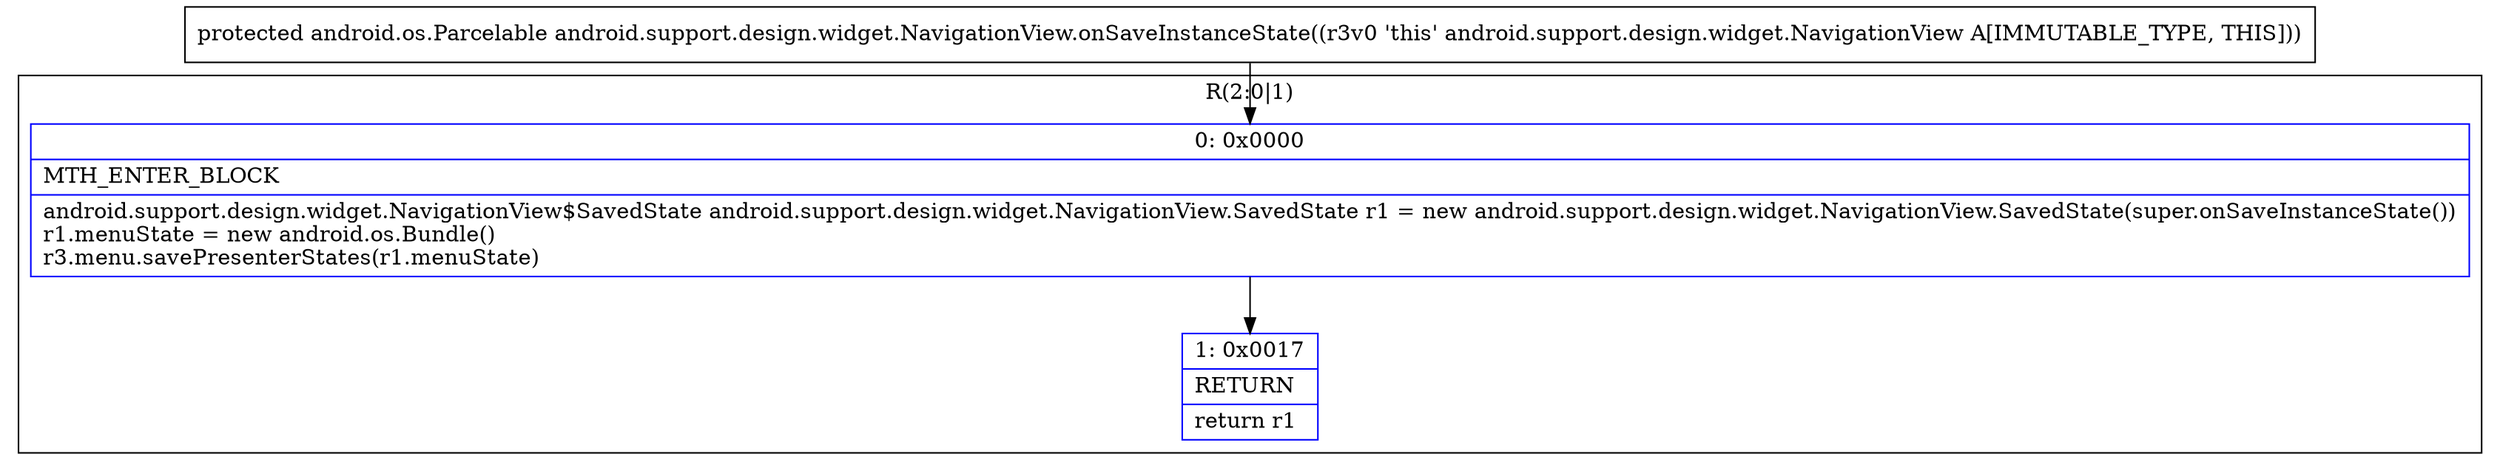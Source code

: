 digraph "CFG forandroid.support.design.widget.NavigationView.onSaveInstanceState()Landroid\/os\/Parcelable;" {
subgraph cluster_Region_488536225 {
label = "R(2:0|1)";
node [shape=record,color=blue];
Node_0 [shape=record,label="{0\:\ 0x0000|MTH_ENTER_BLOCK\l|android.support.design.widget.NavigationView$SavedState android.support.design.widget.NavigationView.SavedState r1 = new android.support.design.widget.NavigationView.SavedState(super.onSaveInstanceState())\lr1.menuState = new android.os.Bundle()\lr3.menu.savePresenterStates(r1.menuState)\l}"];
Node_1 [shape=record,label="{1\:\ 0x0017|RETURN\l|return r1\l}"];
}
MethodNode[shape=record,label="{protected android.os.Parcelable android.support.design.widget.NavigationView.onSaveInstanceState((r3v0 'this' android.support.design.widget.NavigationView A[IMMUTABLE_TYPE, THIS])) }"];
MethodNode -> Node_0;
Node_0 -> Node_1;
}

